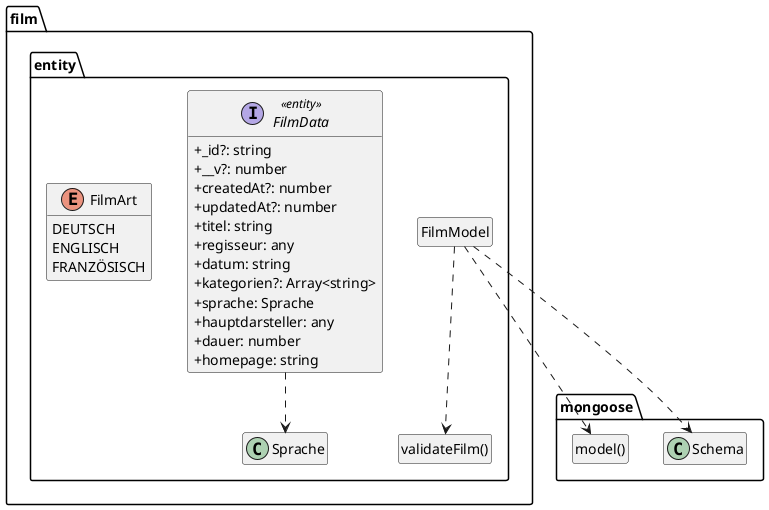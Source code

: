 @startuml Anwendungskern

!pragma useNewPackage
skinparam classAttributeIconSize 0
skinparam componentStyle uml2

package mongoose {
  class Schema

  class "model()" as model
  hide model circle
}

package film.entity {
  class "validateFilm()" as validateFilm
  hide validateFilm circle

  class FilmModel
  hide FilmModel circle

  FilmModel ..> Schema
  FilmModel ..> model
  FilmModel ..> validateFilm

  FilmData ..> Sprache


  enum FilmArt {
    DEUTSCH
    ENGLISCH
    FRANZÖSISCH
  }

  

  interface FilmData <<entity>> {
    + _id?: string
    + __v?: number
    + createdAt?: number
    + updatedAt?: number
    + titel: string
    + regisseur: any
    + datum: string
    + kategorien?: Array<string>
    + sprache: Sprache
    + hauptdarsteller: any
    + dauer: number
    + homepage: string
    
  }
}

hide empty members

@enduml
